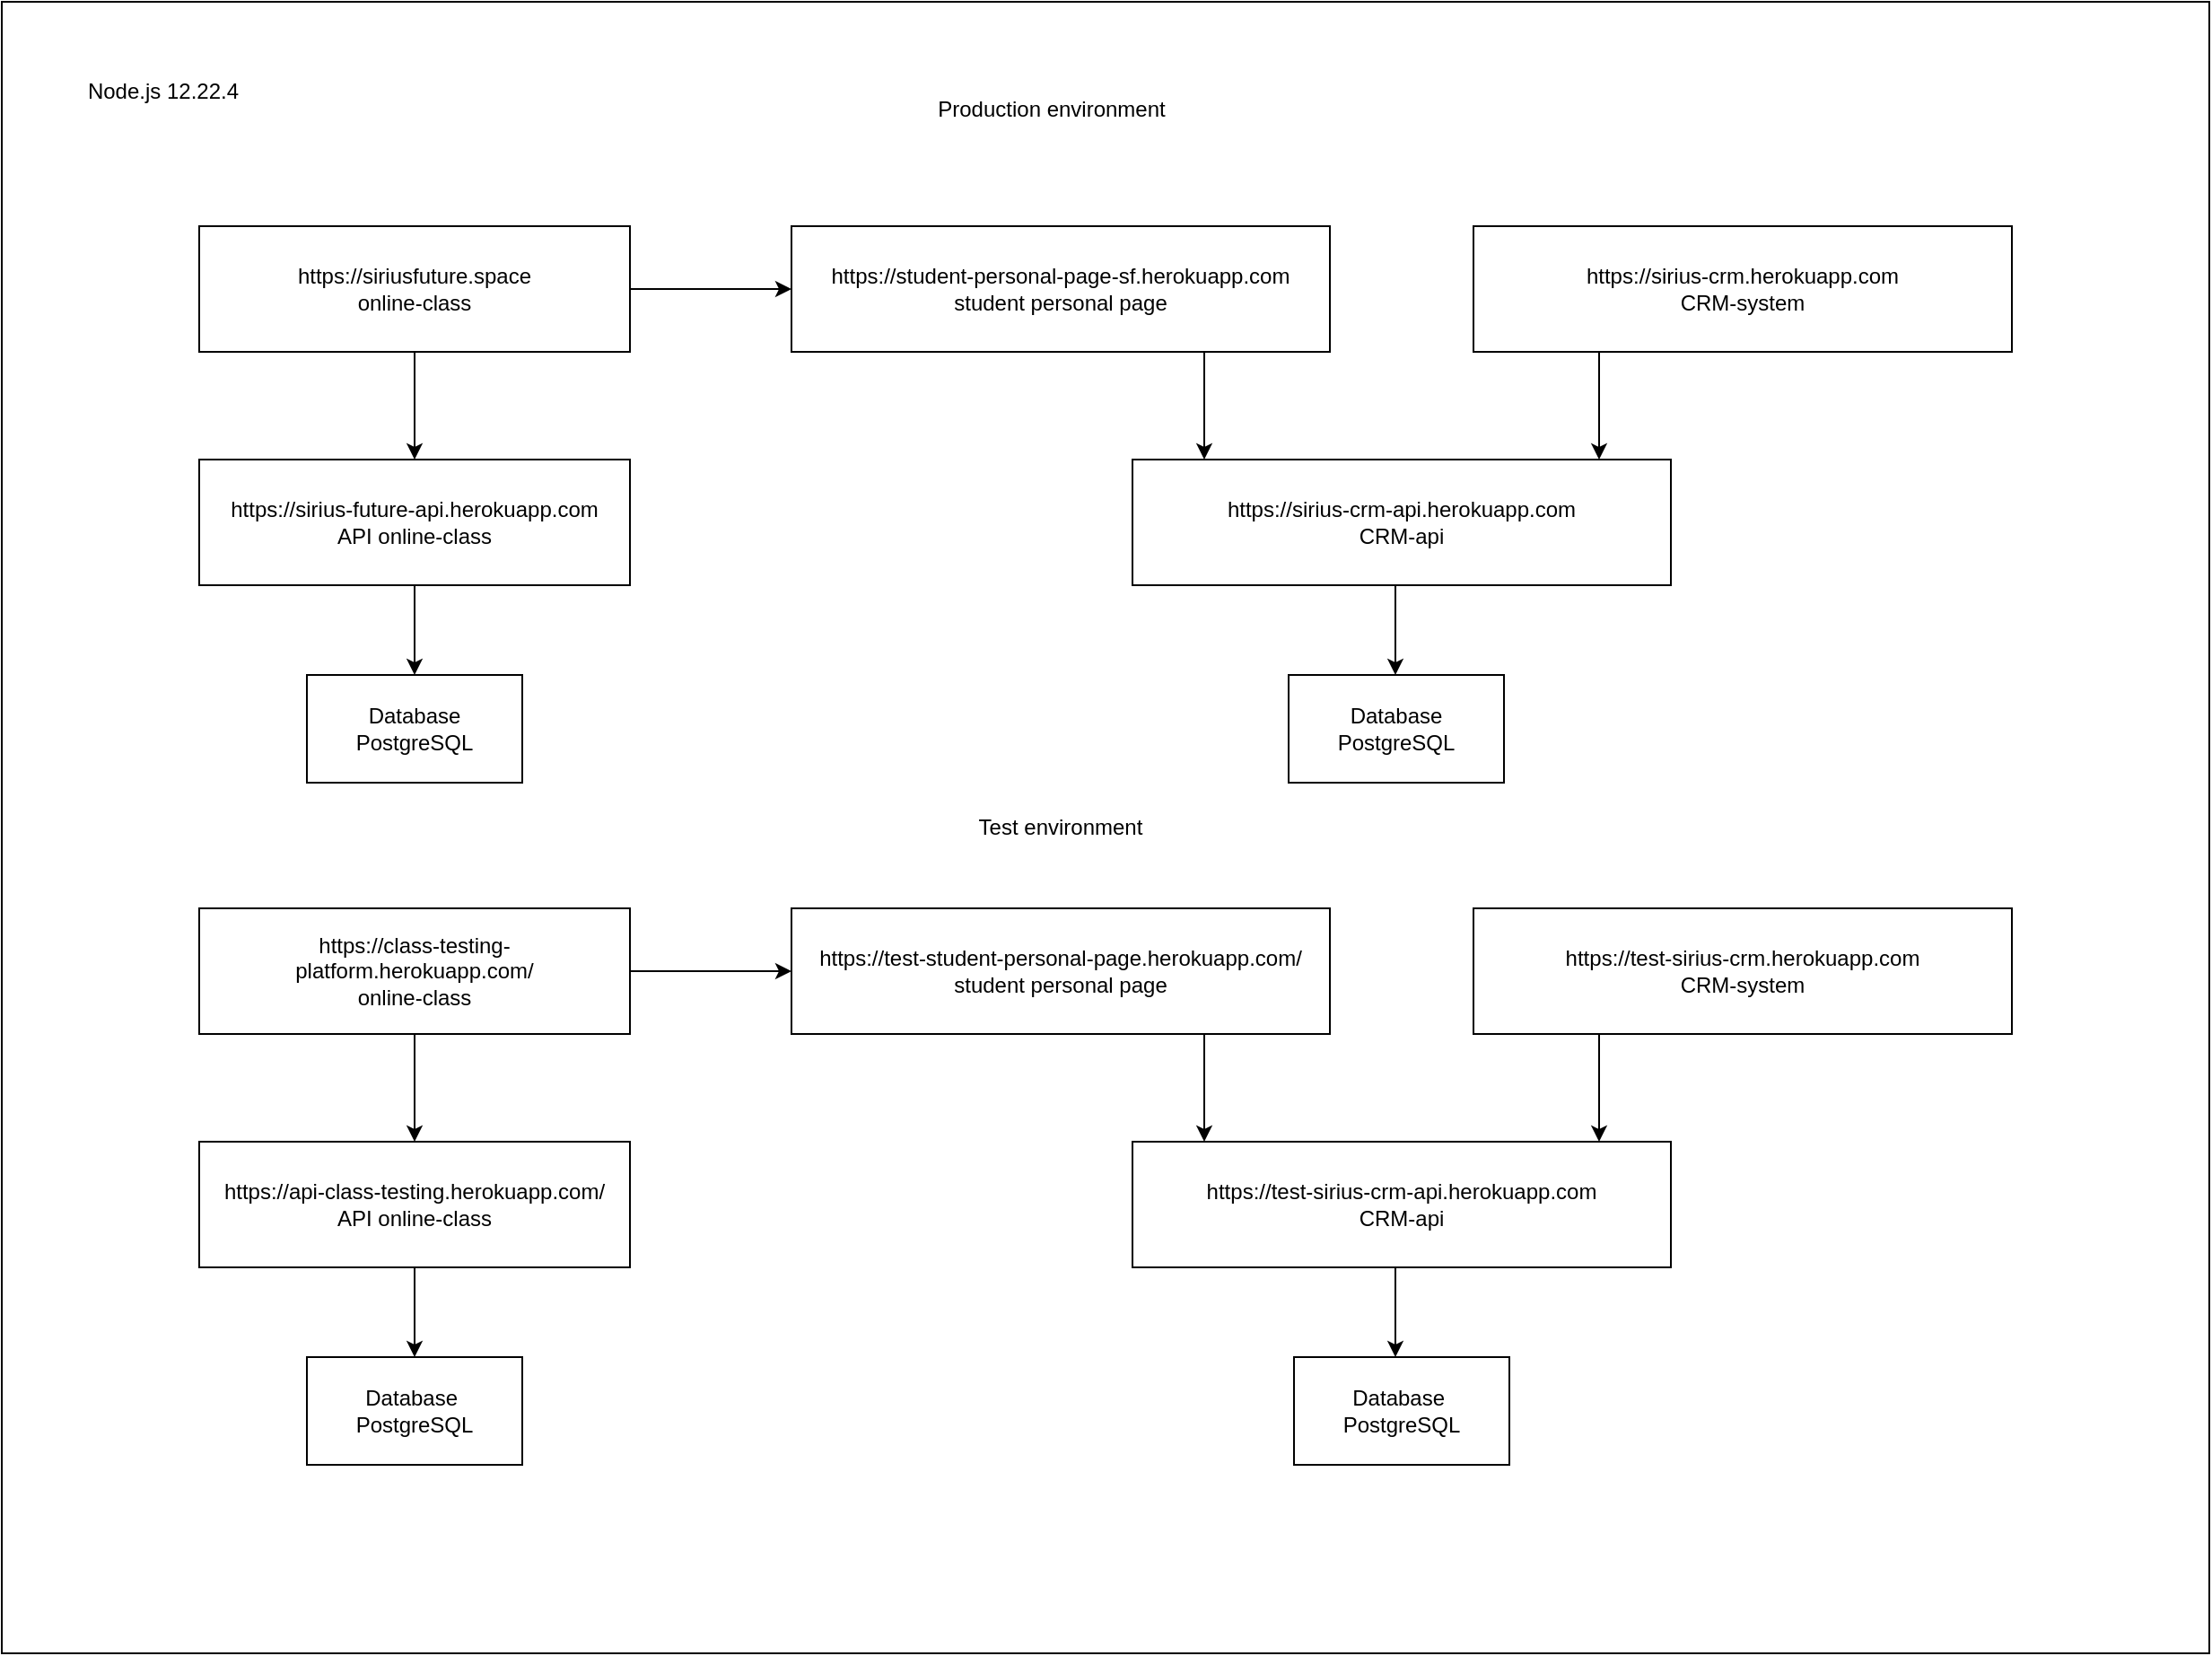 <mxfile version="16.1.2" type="github">
  <diagram id="22W5hwt2iLh7WJWGdU3u" name="Page-1">
    <mxGraphModel dx="1379" dy="935" grid="1" gridSize="10" guides="1" tooltips="1" connect="1" arrows="1" fold="1" page="1" pageScale="1" pageWidth="827" pageHeight="1169" math="0" shadow="0">
      <root>
        <mxCell id="0" />
        <mxCell id="1" parent="0" />
        <mxCell id="iibFZ-Km53_XuOD9Q4Ad-36" value="" style="rounded=0;whiteSpace=wrap;html=1;" vertex="1" parent="1">
          <mxGeometry x="110" y="105" width="1230" height="920" as="geometry" />
        </mxCell>
        <mxCell id="iibFZ-Km53_XuOD9Q4Ad-1" value="https://siriusfuture.space&lt;br&gt;online-class" style="rounded=0;whiteSpace=wrap;html=1;" vertex="1" parent="1">
          <mxGeometry x="220" y="230" width="240" height="70" as="geometry" />
        </mxCell>
        <mxCell id="iibFZ-Km53_XuOD9Q4Ad-2" value="https://sirius-future-api.herokuapp.com&lt;br&gt;API online-class" style="rounded=0;whiteSpace=wrap;html=1;" vertex="1" parent="1">
          <mxGeometry x="220" y="360" width="240" height="70" as="geometry" />
        </mxCell>
        <mxCell id="iibFZ-Km53_XuOD9Q4Ad-3" value="" style="endArrow=classic;html=1;rounded=0;exitX=0.5;exitY=1;exitDx=0;exitDy=0;entryX=0.5;entryY=0;entryDx=0;entryDy=0;" edge="1" parent="1" source="iibFZ-Km53_XuOD9Q4Ad-1" target="iibFZ-Km53_XuOD9Q4Ad-2">
          <mxGeometry width="50" height="50" relative="1" as="geometry">
            <mxPoint x="390" y="380" as="sourcePoint" />
            <mxPoint x="440" y="330" as="targetPoint" />
          </mxGeometry>
        </mxCell>
        <mxCell id="iibFZ-Km53_XuOD9Q4Ad-4" value="Database PostgreSQL" style="rounded=0;whiteSpace=wrap;html=1;" vertex="1" parent="1">
          <mxGeometry x="280" y="480" width="120" height="60" as="geometry" />
        </mxCell>
        <mxCell id="iibFZ-Km53_XuOD9Q4Ad-5" value="" style="endArrow=classic;html=1;rounded=0;exitX=0.5;exitY=1;exitDx=0;exitDy=0;entryX=0.5;entryY=0;entryDx=0;entryDy=0;" edge="1" parent="1" source="iibFZ-Km53_XuOD9Q4Ad-2" target="iibFZ-Km53_XuOD9Q4Ad-4">
          <mxGeometry width="50" height="50" relative="1" as="geometry">
            <mxPoint x="390" y="380" as="sourcePoint" />
            <mxPoint x="440" y="330" as="targetPoint" />
          </mxGeometry>
        </mxCell>
        <mxCell id="iibFZ-Km53_XuOD9Q4Ad-12" value="https://student-personal-page-sf.herokuapp.com&lt;br&gt;student personal page" style="rounded=0;whiteSpace=wrap;html=1;" vertex="1" parent="1">
          <mxGeometry x="550" y="230" width="300" height="70" as="geometry" />
        </mxCell>
        <mxCell id="iibFZ-Km53_XuOD9Q4Ad-13" value="" style="endArrow=classic;html=1;rounded=0;exitX=1;exitY=0.5;exitDx=0;exitDy=0;entryX=0;entryY=0.5;entryDx=0;entryDy=0;" edge="1" parent="1" source="iibFZ-Km53_XuOD9Q4Ad-1" target="iibFZ-Km53_XuOD9Q4Ad-12">
          <mxGeometry width="50" height="50" relative="1" as="geometry">
            <mxPoint x="500" y="300" as="sourcePoint" />
            <mxPoint x="500" y="360" as="targetPoint" />
          </mxGeometry>
        </mxCell>
        <mxCell id="iibFZ-Km53_XuOD9Q4Ad-14" value="https://sirius-crm.herokuapp.com&lt;br&gt;CRM-system" style="rounded=0;whiteSpace=wrap;html=1;" vertex="1" parent="1">
          <mxGeometry x="930" y="230" width="300" height="70" as="geometry" />
        </mxCell>
        <mxCell id="iibFZ-Km53_XuOD9Q4Ad-15" value="https://sirius-crm-api.herokuapp.com&lt;br&gt;CRM-api" style="rounded=0;whiteSpace=wrap;html=1;" vertex="1" parent="1">
          <mxGeometry x="740" y="360" width="300" height="70" as="geometry" />
        </mxCell>
        <mxCell id="iibFZ-Km53_XuOD9Q4Ad-16" value="" style="endArrow=classic;html=1;rounded=0;exitX=0.5;exitY=1;exitDx=0;exitDy=0;entryX=0.5;entryY=0;entryDx=0;entryDy=0;" edge="1" parent="1">
          <mxGeometry width="50" height="50" relative="1" as="geometry">
            <mxPoint x="1000" y="300" as="sourcePoint" />
            <mxPoint x="1000" y="360" as="targetPoint" />
          </mxGeometry>
        </mxCell>
        <mxCell id="iibFZ-Km53_XuOD9Q4Ad-17" value="" style="endArrow=classic;html=1;rounded=0;exitX=0.5;exitY=1;exitDx=0;exitDy=0;entryX=0.5;entryY=0;entryDx=0;entryDy=0;" edge="1" parent="1">
          <mxGeometry width="50" height="50" relative="1" as="geometry">
            <mxPoint x="780" y="300" as="sourcePoint" />
            <mxPoint x="780" y="360" as="targetPoint" />
          </mxGeometry>
        </mxCell>
        <mxCell id="iibFZ-Km53_XuOD9Q4Ad-18" value="Database PostgreSQL" style="rounded=0;whiteSpace=wrap;html=1;" vertex="1" parent="1">
          <mxGeometry x="827" y="480" width="120" height="60" as="geometry" />
        </mxCell>
        <mxCell id="iibFZ-Km53_XuOD9Q4Ad-19" value="" style="endArrow=classic;html=1;rounded=0;exitX=0.5;exitY=1;exitDx=0;exitDy=0;entryX=0.5;entryY=0;entryDx=0;entryDy=0;" edge="1" parent="1">
          <mxGeometry width="50" height="50" relative="1" as="geometry">
            <mxPoint x="886.5" y="430" as="sourcePoint" />
            <mxPoint x="886.5" y="480" as="targetPoint" />
          </mxGeometry>
        </mxCell>
        <mxCell id="iibFZ-Km53_XuOD9Q4Ad-20" value="https://class-testing-platform.herokuapp.com/&lt;br&gt;online-class" style="rounded=0;whiteSpace=wrap;html=1;" vertex="1" parent="1">
          <mxGeometry x="220" y="610" width="240" height="70" as="geometry" />
        </mxCell>
        <mxCell id="iibFZ-Km53_XuOD9Q4Ad-21" value="https://api-class-testing.herokuapp.com/&lt;br&gt;API online-class" style="rounded=0;whiteSpace=wrap;html=1;" vertex="1" parent="1">
          <mxGeometry x="220" y="740" width="240" height="70" as="geometry" />
        </mxCell>
        <mxCell id="iibFZ-Km53_XuOD9Q4Ad-22" value="" style="endArrow=classic;html=1;rounded=0;exitX=0.5;exitY=1;exitDx=0;exitDy=0;entryX=0.5;entryY=0;entryDx=0;entryDy=0;" edge="1" parent="1" source="iibFZ-Km53_XuOD9Q4Ad-20" target="iibFZ-Km53_XuOD9Q4Ad-21">
          <mxGeometry width="50" height="50" relative="1" as="geometry">
            <mxPoint x="390" y="760" as="sourcePoint" />
            <mxPoint x="440" y="710" as="targetPoint" />
          </mxGeometry>
        </mxCell>
        <mxCell id="iibFZ-Km53_XuOD9Q4Ad-23" value="Database&amp;nbsp;&lt;br&gt;PostgreSQL" style="rounded=0;whiteSpace=wrap;html=1;" vertex="1" parent="1">
          <mxGeometry x="280" y="860" width="120" height="60" as="geometry" />
        </mxCell>
        <mxCell id="iibFZ-Km53_XuOD9Q4Ad-24" value="" style="endArrow=classic;html=1;rounded=0;exitX=0.5;exitY=1;exitDx=0;exitDy=0;entryX=0.5;entryY=0;entryDx=0;entryDy=0;" edge="1" parent="1" source="iibFZ-Km53_XuOD9Q4Ad-21" target="iibFZ-Km53_XuOD9Q4Ad-23">
          <mxGeometry width="50" height="50" relative="1" as="geometry">
            <mxPoint x="390" y="760" as="sourcePoint" />
            <mxPoint x="440" y="710" as="targetPoint" />
          </mxGeometry>
        </mxCell>
        <mxCell id="iibFZ-Km53_XuOD9Q4Ad-25" value="https://test-student-personal-page.herokuapp.com/&lt;br&gt;student personal page" style="rounded=0;whiteSpace=wrap;html=1;" vertex="1" parent="1">
          <mxGeometry x="550" y="610" width="300" height="70" as="geometry" />
        </mxCell>
        <mxCell id="iibFZ-Km53_XuOD9Q4Ad-26" value="" style="endArrow=classic;html=1;rounded=0;exitX=1;exitY=0.5;exitDx=0;exitDy=0;entryX=0;entryY=0.5;entryDx=0;entryDy=0;" edge="1" parent="1" source="iibFZ-Km53_XuOD9Q4Ad-20" target="iibFZ-Km53_XuOD9Q4Ad-25">
          <mxGeometry width="50" height="50" relative="1" as="geometry">
            <mxPoint x="500" y="680" as="sourcePoint" />
            <mxPoint x="500" y="740" as="targetPoint" />
          </mxGeometry>
        </mxCell>
        <mxCell id="iibFZ-Km53_XuOD9Q4Ad-27" value="https://test-sirius-crm.herokuapp.com&lt;br&gt;CRM-system" style="rounded=0;whiteSpace=wrap;html=1;" vertex="1" parent="1">
          <mxGeometry x="930" y="610" width="300" height="70" as="geometry" />
        </mxCell>
        <mxCell id="iibFZ-Km53_XuOD9Q4Ad-28" value="https://test-sirius-crm-api.herokuapp.com&lt;br&gt;CRM-api" style="rounded=0;whiteSpace=wrap;html=1;" vertex="1" parent="1">
          <mxGeometry x="740" y="740" width="300" height="70" as="geometry" />
        </mxCell>
        <mxCell id="iibFZ-Km53_XuOD9Q4Ad-29" value="" style="endArrow=classic;html=1;rounded=0;exitX=0.5;exitY=1;exitDx=0;exitDy=0;entryX=0.5;entryY=0;entryDx=0;entryDy=0;" edge="1" parent="1">
          <mxGeometry width="50" height="50" relative="1" as="geometry">
            <mxPoint x="1000" y="680" as="sourcePoint" />
            <mxPoint x="1000" y="740" as="targetPoint" />
          </mxGeometry>
        </mxCell>
        <mxCell id="iibFZ-Km53_XuOD9Q4Ad-30" value="" style="endArrow=classic;html=1;rounded=0;exitX=0.5;exitY=1;exitDx=0;exitDy=0;entryX=0.5;entryY=0;entryDx=0;entryDy=0;" edge="1" parent="1">
          <mxGeometry width="50" height="50" relative="1" as="geometry">
            <mxPoint x="780" y="680" as="sourcePoint" />
            <mxPoint x="780" y="740" as="targetPoint" />
          </mxGeometry>
        </mxCell>
        <mxCell id="iibFZ-Km53_XuOD9Q4Ad-32" value="" style="endArrow=classic;html=1;rounded=0;exitX=0.5;exitY=1;exitDx=0;exitDy=0;entryX=0.5;entryY=0;entryDx=0;entryDy=0;" edge="1" parent="1">
          <mxGeometry width="50" height="50" relative="1" as="geometry">
            <mxPoint x="886.5" y="810" as="sourcePoint" />
            <mxPoint x="886.5" y="860" as="targetPoint" />
          </mxGeometry>
        </mxCell>
        <mxCell id="iibFZ-Km53_XuOD9Q4Ad-33" value="Production environment" style="text;html=1;strokeColor=none;fillColor=none;align=center;verticalAlign=middle;whiteSpace=wrap;rounded=0;" vertex="1" parent="1">
          <mxGeometry x="620" y="150" width="150" height="30" as="geometry" />
        </mxCell>
        <mxCell id="iibFZ-Km53_XuOD9Q4Ad-34" value="Test environment" style="text;html=1;strokeColor=none;fillColor=none;align=center;verticalAlign=middle;whiteSpace=wrap;rounded=0;" vertex="1" parent="1">
          <mxGeometry x="625" y="550" width="150" height="30" as="geometry" />
        </mxCell>
        <mxCell id="iibFZ-Km53_XuOD9Q4Ad-35" value="Database&amp;nbsp;&lt;br&gt;PostgreSQL" style="rounded=0;whiteSpace=wrap;html=1;" vertex="1" parent="1">
          <mxGeometry x="830" y="860" width="120" height="60" as="geometry" />
        </mxCell>
        <mxCell id="iibFZ-Km53_XuOD9Q4Ad-37" value="Node.js 12.22.4" style="text;html=1;strokeColor=none;fillColor=none;align=center;verticalAlign=middle;whiteSpace=wrap;rounded=0;" vertex="1" parent="1">
          <mxGeometry x="150" y="130" width="100" height="50" as="geometry" />
        </mxCell>
      </root>
    </mxGraphModel>
  </diagram>
</mxfile>
